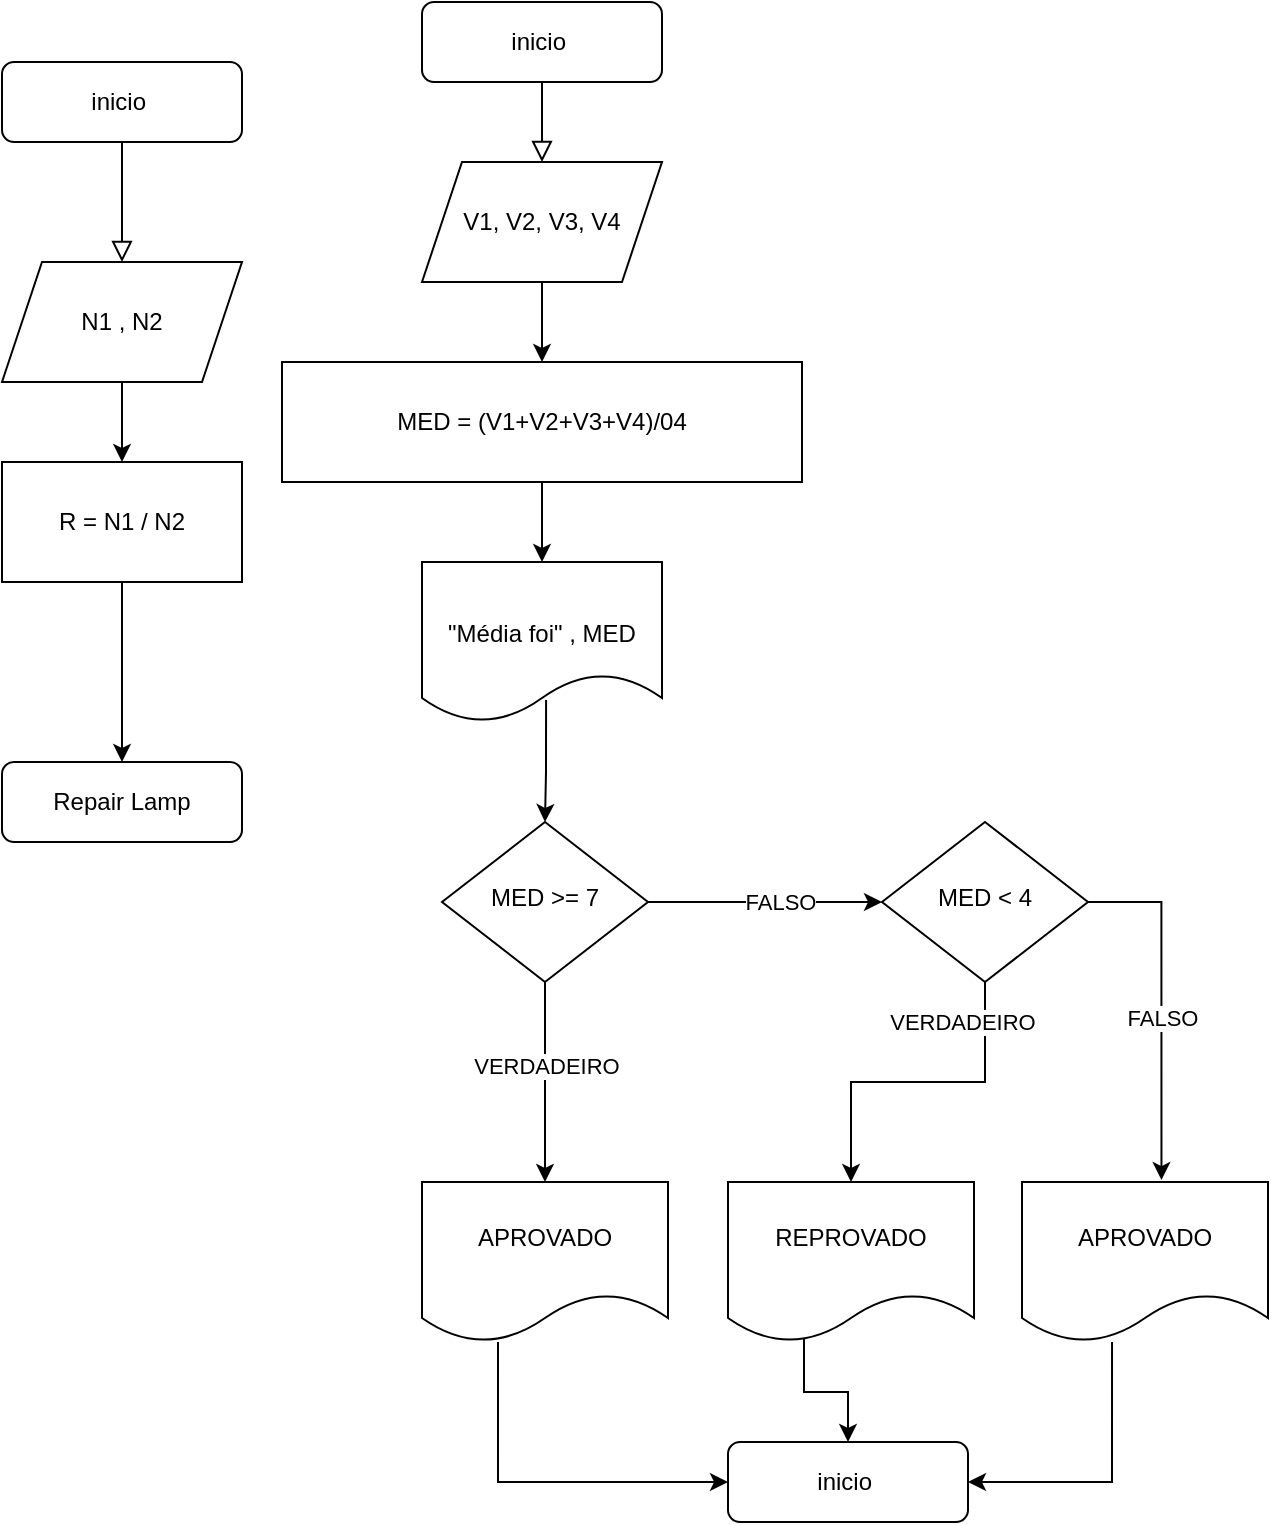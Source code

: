 <mxfile version="24.0.0" type="github">
  <diagram id="C5RBs43oDa-KdzZeNtuy" name="Page-1">
    <mxGraphModel dx="954" dy="610" grid="1" gridSize="10" guides="1" tooltips="1" connect="1" arrows="1" fold="1" page="1" pageScale="1" pageWidth="827" pageHeight="1169" math="0" shadow="0">
      <root>
        <mxCell id="WIyWlLk6GJQsqaUBKTNV-0" />
        <mxCell id="WIyWlLk6GJQsqaUBKTNV-1" parent="WIyWlLk6GJQsqaUBKTNV-0" />
        <mxCell id="WIyWlLk6GJQsqaUBKTNV-2" value="" style="rounded=0;html=1;jettySize=auto;orthogonalLoop=1;fontSize=11;endArrow=block;endFill=0;endSize=8;strokeWidth=1;shadow=0;labelBackgroundColor=none;edgeStyle=orthogonalEdgeStyle;entryX=0.5;entryY=0;entryDx=0;entryDy=0;" parent="WIyWlLk6GJQsqaUBKTNV-1" source="WIyWlLk6GJQsqaUBKTNV-3" target="8-vdQiDCviVFsIS233Wl-0" edge="1">
          <mxGeometry relative="1" as="geometry" />
        </mxCell>
        <mxCell id="WIyWlLk6GJQsqaUBKTNV-3" value="inicio&amp;nbsp;" style="rounded=1;whiteSpace=wrap;html=1;fontSize=12;glass=0;strokeWidth=1;shadow=0;" parent="WIyWlLk6GJQsqaUBKTNV-1" vertex="1">
          <mxGeometry x="160" y="80" width="120" height="40" as="geometry" />
        </mxCell>
        <mxCell id="8-vdQiDCviVFsIS233Wl-16" style="edgeStyle=orthogonalEdgeStyle;rounded=0;orthogonalLoop=1;jettySize=auto;html=1;entryX=0.5;entryY=0;entryDx=0;entryDy=0;" edge="1" parent="WIyWlLk6GJQsqaUBKTNV-1" source="WIyWlLk6GJQsqaUBKTNV-6" target="8-vdQiDCviVFsIS233Wl-15">
          <mxGeometry relative="1" as="geometry" />
        </mxCell>
        <mxCell id="8-vdQiDCviVFsIS233Wl-20" value="VERDADEIRO" style="edgeLabel;html=1;align=center;verticalAlign=middle;resizable=0;points=[];" vertex="1" connectable="0" parent="8-vdQiDCviVFsIS233Wl-16">
          <mxGeometry x="-0.156" relative="1" as="geometry">
            <mxPoint as="offset" />
          </mxGeometry>
        </mxCell>
        <mxCell id="8-vdQiDCviVFsIS233Wl-18" style="edgeStyle=orthogonalEdgeStyle;rounded=0;orthogonalLoop=1;jettySize=auto;html=1;exitX=1;exitY=0.5;exitDx=0;exitDy=0;" edge="1" parent="WIyWlLk6GJQsqaUBKTNV-1" source="WIyWlLk6GJQsqaUBKTNV-6" target="8-vdQiDCviVFsIS233Wl-17">
          <mxGeometry relative="1" as="geometry" />
        </mxCell>
        <mxCell id="8-vdQiDCviVFsIS233Wl-19" value="FALSO" style="edgeLabel;html=1;align=center;verticalAlign=middle;resizable=0;points=[];" vertex="1" connectable="0" parent="8-vdQiDCviVFsIS233Wl-18">
          <mxGeometry x="0.12" relative="1" as="geometry">
            <mxPoint as="offset" />
          </mxGeometry>
        </mxCell>
        <mxCell id="WIyWlLk6GJQsqaUBKTNV-6" value="MED &amp;gt;= 7" style="rhombus;whiteSpace=wrap;html=1;shadow=0;fontFamily=Helvetica;fontSize=12;align=center;strokeWidth=1;spacing=6;spacingTop=-4;" parent="WIyWlLk6GJQsqaUBKTNV-1" vertex="1">
          <mxGeometry x="380" y="460" width="103" height="80" as="geometry" />
        </mxCell>
        <mxCell id="WIyWlLk6GJQsqaUBKTNV-11" value="Repair Lamp" style="rounded=1;whiteSpace=wrap;html=1;fontSize=12;glass=0;strokeWidth=1;shadow=0;" parent="WIyWlLk6GJQsqaUBKTNV-1" vertex="1">
          <mxGeometry x="160" y="430" width="120" height="40" as="geometry" />
        </mxCell>
        <mxCell id="8-vdQiDCviVFsIS233Wl-3" value="" style="edgeStyle=orthogonalEdgeStyle;rounded=0;orthogonalLoop=1;jettySize=auto;html=1;" edge="1" parent="WIyWlLk6GJQsqaUBKTNV-1" source="8-vdQiDCviVFsIS233Wl-0" target="8-vdQiDCviVFsIS233Wl-1">
          <mxGeometry relative="1" as="geometry" />
        </mxCell>
        <mxCell id="8-vdQiDCviVFsIS233Wl-0" value="N1 , N2" style="shape=parallelogram;perimeter=parallelogramPerimeter;whiteSpace=wrap;html=1;fixedSize=1;" vertex="1" parent="WIyWlLk6GJQsqaUBKTNV-1">
          <mxGeometry x="160" y="180" width="120" height="60" as="geometry" />
        </mxCell>
        <mxCell id="8-vdQiDCviVFsIS233Wl-6" style="edgeStyle=orthogonalEdgeStyle;rounded=0;orthogonalLoop=1;jettySize=auto;html=1;entryX=0.5;entryY=0;entryDx=0;entryDy=0;" edge="1" parent="WIyWlLk6GJQsqaUBKTNV-1" source="8-vdQiDCviVFsIS233Wl-1" target="WIyWlLk6GJQsqaUBKTNV-11">
          <mxGeometry relative="1" as="geometry" />
        </mxCell>
        <mxCell id="8-vdQiDCviVFsIS233Wl-1" value="R = N1 / N2" style="rounded=0;whiteSpace=wrap;html=1;" vertex="1" parent="WIyWlLk6GJQsqaUBKTNV-1">
          <mxGeometry x="160" y="280" width="120" height="60" as="geometry" />
        </mxCell>
        <mxCell id="8-vdQiDCviVFsIS233Wl-7" value="" style="rounded=0;html=1;jettySize=auto;orthogonalLoop=1;fontSize=11;endArrow=block;endFill=0;endSize=8;strokeWidth=1;shadow=0;labelBackgroundColor=none;edgeStyle=orthogonalEdgeStyle;entryX=0.5;entryY=0;entryDx=0;entryDy=0;" edge="1" parent="WIyWlLk6GJQsqaUBKTNV-1" source="8-vdQiDCviVFsIS233Wl-8" target="8-vdQiDCviVFsIS233Wl-10">
          <mxGeometry relative="1" as="geometry" />
        </mxCell>
        <mxCell id="8-vdQiDCviVFsIS233Wl-8" value="inicio&amp;nbsp;" style="rounded=1;whiteSpace=wrap;html=1;fontSize=12;glass=0;strokeWidth=1;shadow=0;" vertex="1" parent="WIyWlLk6GJQsqaUBKTNV-1">
          <mxGeometry x="370" y="50" width="120" height="40" as="geometry" />
        </mxCell>
        <mxCell id="8-vdQiDCviVFsIS233Wl-9" value="" style="edgeStyle=orthogonalEdgeStyle;rounded=0;orthogonalLoop=1;jettySize=auto;html=1;" edge="1" parent="WIyWlLk6GJQsqaUBKTNV-1" source="8-vdQiDCviVFsIS233Wl-10" target="8-vdQiDCviVFsIS233Wl-11">
          <mxGeometry relative="1" as="geometry" />
        </mxCell>
        <mxCell id="8-vdQiDCviVFsIS233Wl-10" value="V1, V2, V3, V4" style="shape=parallelogram;perimeter=parallelogramPerimeter;whiteSpace=wrap;html=1;fixedSize=1;" vertex="1" parent="WIyWlLk6GJQsqaUBKTNV-1">
          <mxGeometry x="370" y="130" width="120" height="60" as="geometry" />
        </mxCell>
        <mxCell id="8-vdQiDCviVFsIS233Wl-13" value="" style="edgeStyle=orthogonalEdgeStyle;rounded=0;orthogonalLoop=1;jettySize=auto;html=1;" edge="1" parent="WIyWlLk6GJQsqaUBKTNV-1" source="8-vdQiDCviVFsIS233Wl-11" target="8-vdQiDCviVFsIS233Wl-12">
          <mxGeometry relative="1" as="geometry" />
        </mxCell>
        <mxCell id="8-vdQiDCviVFsIS233Wl-11" value="MED = (V1+V2+V3+V4)/04" style="rounded=0;whiteSpace=wrap;html=1;" vertex="1" parent="WIyWlLk6GJQsqaUBKTNV-1">
          <mxGeometry x="300" y="230" width="260" height="60" as="geometry" />
        </mxCell>
        <mxCell id="8-vdQiDCviVFsIS233Wl-14" style="edgeStyle=orthogonalEdgeStyle;rounded=0;orthogonalLoop=1;jettySize=auto;html=1;entryX=0.5;entryY=0;entryDx=0;entryDy=0;exitX=0.517;exitY=0.863;exitDx=0;exitDy=0;exitPerimeter=0;" edge="1" parent="WIyWlLk6GJQsqaUBKTNV-1" source="8-vdQiDCviVFsIS233Wl-12" target="WIyWlLk6GJQsqaUBKTNV-6">
          <mxGeometry relative="1" as="geometry" />
        </mxCell>
        <mxCell id="8-vdQiDCviVFsIS233Wl-12" value="&lt;br&gt;&quot;Média foi&quot; , MED" style="shape=document;whiteSpace=wrap;html=1;boundedLbl=1;" vertex="1" parent="WIyWlLk6GJQsqaUBKTNV-1">
          <mxGeometry x="370" y="330" width="120" height="80" as="geometry" />
        </mxCell>
        <mxCell id="8-vdQiDCviVFsIS233Wl-29" style="edgeStyle=orthogonalEdgeStyle;rounded=0;orthogonalLoop=1;jettySize=auto;html=1;entryX=0;entryY=0.5;entryDx=0;entryDy=0;exitX=0.309;exitY=1;exitDx=0;exitDy=0;exitPerimeter=0;" edge="1" parent="WIyWlLk6GJQsqaUBKTNV-1" source="8-vdQiDCviVFsIS233Wl-15" target="8-vdQiDCviVFsIS233Wl-28">
          <mxGeometry relative="1" as="geometry" />
        </mxCell>
        <mxCell id="8-vdQiDCviVFsIS233Wl-15" value="APROVADO" style="shape=document;whiteSpace=wrap;html=1;boundedLbl=1;" vertex="1" parent="WIyWlLk6GJQsqaUBKTNV-1">
          <mxGeometry x="370" y="640" width="123" height="80" as="geometry" />
        </mxCell>
        <mxCell id="8-vdQiDCviVFsIS233Wl-24" style="edgeStyle=orthogonalEdgeStyle;rounded=0;orthogonalLoop=1;jettySize=auto;html=1;exitX=0.5;exitY=1;exitDx=0;exitDy=0;entryX=0.5;entryY=0;entryDx=0;entryDy=0;" edge="1" parent="WIyWlLk6GJQsqaUBKTNV-1" source="8-vdQiDCviVFsIS233Wl-17" target="8-vdQiDCviVFsIS233Wl-21">
          <mxGeometry relative="1" as="geometry" />
        </mxCell>
        <mxCell id="8-vdQiDCviVFsIS233Wl-26" style="edgeStyle=orthogonalEdgeStyle;rounded=0;orthogonalLoop=1;jettySize=auto;html=1;exitX=1;exitY=0.5;exitDx=0;exitDy=0;entryX=0.567;entryY=-0.012;entryDx=0;entryDy=0;entryPerimeter=0;" edge="1" parent="WIyWlLk6GJQsqaUBKTNV-1" source="8-vdQiDCviVFsIS233Wl-17" target="8-vdQiDCviVFsIS233Wl-22">
          <mxGeometry relative="1" as="geometry" />
        </mxCell>
        <mxCell id="8-vdQiDCviVFsIS233Wl-27" value="FALSO" style="edgeLabel;html=1;align=center;verticalAlign=middle;resizable=0;points=[];" vertex="1" connectable="0" parent="8-vdQiDCviVFsIS233Wl-26">
          <mxGeometry x="0.075" relative="1" as="geometry">
            <mxPoint as="offset" />
          </mxGeometry>
        </mxCell>
        <mxCell id="8-vdQiDCviVFsIS233Wl-17" value="MED &amp;lt; 4" style="rhombus;whiteSpace=wrap;html=1;shadow=0;fontFamily=Helvetica;fontSize=12;align=center;strokeWidth=1;spacing=6;spacingTop=-4;" vertex="1" parent="WIyWlLk6GJQsqaUBKTNV-1">
          <mxGeometry x="600" y="460" width="103" height="80" as="geometry" />
        </mxCell>
        <mxCell id="8-vdQiDCviVFsIS233Wl-30" style="edgeStyle=orthogonalEdgeStyle;rounded=0;orthogonalLoop=1;jettySize=auto;html=1;entryX=0.5;entryY=0;entryDx=0;entryDy=0;exitX=0.309;exitY=0.975;exitDx=0;exitDy=0;exitPerimeter=0;" edge="1" parent="WIyWlLk6GJQsqaUBKTNV-1" source="8-vdQiDCviVFsIS233Wl-21" target="8-vdQiDCviVFsIS233Wl-28">
          <mxGeometry relative="1" as="geometry" />
        </mxCell>
        <mxCell id="8-vdQiDCviVFsIS233Wl-21" value="REPROVADO" style="shape=document;whiteSpace=wrap;html=1;boundedLbl=1;" vertex="1" parent="WIyWlLk6GJQsqaUBKTNV-1">
          <mxGeometry x="523" y="640" width="123" height="80" as="geometry" />
        </mxCell>
        <mxCell id="8-vdQiDCviVFsIS233Wl-31" style="edgeStyle=orthogonalEdgeStyle;rounded=0;orthogonalLoop=1;jettySize=auto;html=1;entryX=1;entryY=0.5;entryDx=0;entryDy=0;exitX=0.366;exitY=1;exitDx=0;exitDy=0;exitPerimeter=0;" edge="1" parent="WIyWlLk6GJQsqaUBKTNV-1" source="8-vdQiDCviVFsIS233Wl-22" target="8-vdQiDCviVFsIS233Wl-28">
          <mxGeometry relative="1" as="geometry" />
        </mxCell>
        <mxCell id="8-vdQiDCviVFsIS233Wl-22" value="APROVADO" style="shape=document;whiteSpace=wrap;html=1;boundedLbl=1;" vertex="1" parent="WIyWlLk6GJQsqaUBKTNV-1">
          <mxGeometry x="670" y="640" width="123" height="80" as="geometry" />
        </mxCell>
        <mxCell id="8-vdQiDCviVFsIS233Wl-23" value="VERDADEIRO" style="edgeLabel;html=1;align=center;verticalAlign=middle;resizable=0;points=[];" vertex="1" connectable="0" parent="WIyWlLk6GJQsqaUBKTNV-1">
          <mxGeometry x="640" y="560" as="geometry" />
        </mxCell>
        <mxCell id="8-vdQiDCviVFsIS233Wl-28" value="inicio&amp;nbsp;" style="rounded=1;whiteSpace=wrap;html=1;fontSize=12;glass=0;strokeWidth=1;shadow=0;" vertex="1" parent="WIyWlLk6GJQsqaUBKTNV-1">
          <mxGeometry x="523" y="770" width="120" height="40" as="geometry" />
        </mxCell>
      </root>
    </mxGraphModel>
  </diagram>
</mxfile>
